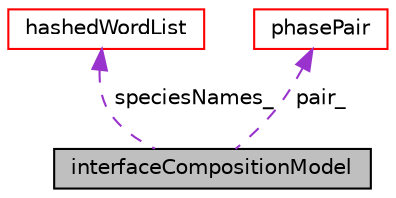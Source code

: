 digraph "interfaceCompositionModel"
{
  bgcolor="transparent";
  edge [fontname="Helvetica",fontsize="10",labelfontname="Helvetica",labelfontsize="10"];
  node [fontname="Helvetica",fontsize="10",shape=record];
  Node1 [label="interfaceCompositionModel",height=0.2,width=0.4,color="black", fillcolor="grey75", style="filled", fontcolor="black"];
  Node2 -> Node1 [dir="back",color="darkorchid3",fontsize="10",style="dashed",label=" speciesNames_" ,fontname="Helvetica"];
  Node2 [label="hashedWordList",height=0.2,width=0.4,color="red",URL="$a00993.html",tooltip="A wordList with hashed indices for faster lookup by name. "];
  Node3 -> Node1 [dir="back",color="darkorchid3",fontsize="10",style="dashed",label=" pair_" ,fontname="Helvetica"];
  Node3 [label="phasePair",height=0.2,width=0.4,color="red",URL="$a01878.html"];
}
